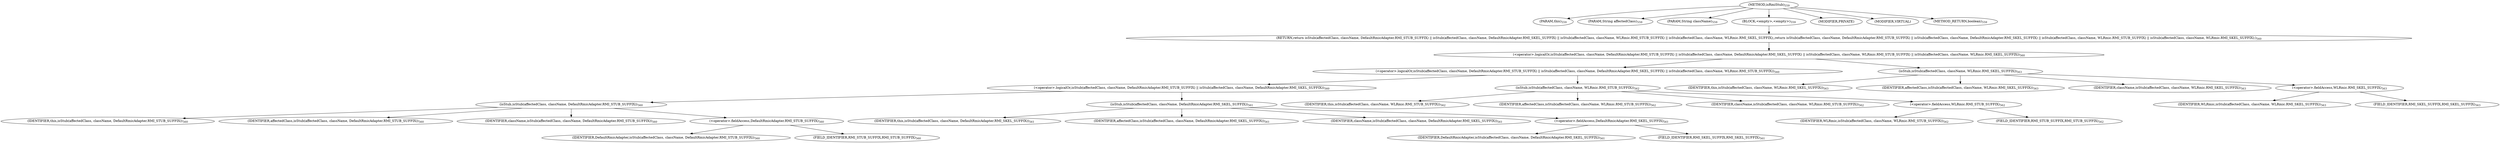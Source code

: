 digraph "isRmiStub" {  
"1379" [label = <(METHOD,isRmiStub)<SUB>559</SUB>> ]
"75" [label = <(PARAM,this)<SUB>559</SUB>> ]
"1380" [label = <(PARAM,String affectedClass)<SUB>559</SUB>> ]
"1381" [label = <(PARAM,String className)<SUB>559</SUB>> ]
"1382" [label = <(BLOCK,&lt;empty&gt;,&lt;empty&gt;)<SUB>559</SUB>> ]
"1383" [label = <(RETURN,return isStub(affectedClass, className, DefaultRmicAdapter.RMI_STUB_SUFFIX) || isStub(affectedClass, className, DefaultRmicAdapter.RMI_SKEL_SUFFIX) || isStub(affectedClass, className, WLRmic.RMI_STUB_SUFFIX) || isStub(affectedClass, className, WLRmic.RMI_SKEL_SUFFIX);,return isStub(affectedClass, className, DefaultRmicAdapter.RMI_STUB_SUFFIX) || isStub(affectedClass, className, DefaultRmicAdapter.RMI_SKEL_SUFFIX) || isStub(affectedClass, className, WLRmic.RMI_STUB_SUFFIX) || isStub(affectedClass, className, WLRmic.RMI_SKEL_SUFFIX);)<SUB>560</SUB>> ]
"1384" [label = <(&lt;operator&gt;.logicalOr,isStub(affectedClass, className, DefaultRmicAdapter.RMI_STUB_SUFFIX) || isStub(affectedClass, className, DefaultRmicAdapter.RMI_SKEL_SUFFIX) || isStub(affectedClass, className, WLRmic.RMI_STUB_SUFFIX) || isStub(affectedClass, className, WLRmic.RMI_SKEL_SUFFIX))<SUB>560</SUB>> ]
"1385" [label = <(&lt;operator&gt;.logicalOr,isStub(affectedClass, className, DefaultRmicAdapter.RMI_STUB_SUFFIX) || isStub(affectedClass, className, DefaultRmicAdapter.RMI_SKEL_SUFFIX) || isStub(affectedClass, className, WLRmic.RMI_STUB_SUFFIX))<SUB>560</SUB>> ]
"1386" [label = <(&lt;operator&gt;.logicalOr,isStub(affectedClass, className, DefaultRmicAdapter.RMI_STUB_SUFFIX) || isStub(affectedClass, className, DefaultRmicAdapter.RMI_SKEL_SUFFIX))<SUB>560</SUB>> ]
"1387" [label = <(isStub,isStub(affectedClass, className, DefaultRmicAdapter.RMI_STUB_SUFFIX))<SUB>560</SUB>> ]
"74" [label = <(IDENTIFIER,this,isStub(affectedClass, className, DefaultRmicAdapter.RMI_STUB_SUFFIX))<SUB>560</SUB>> ]
"1388" [label = <(IDENTIFIER,affectedClass,isStub(affectedClass, className, DefaultRmicAdapter.RMI_STUB_SUFFIX))<SUB>560</SUB>> ]
"1389" [label = <(IDENTIFIER,className,isStub(affectedClass, className, DefaultRmicAdapter.RMI_STUB_SUFFIX))<SUB>560</SUB>> ]
"1390" [label = <(&lt;operator&gt;.fieldAccess,DefaultRmicAdapter.RMI_STUB_SUFFIX)<SUB>560</SUB>> ]
"1391" [label = <(IDENTIFIER,DefaultRmicAdapter,isStub(affectedClass, className, DefaultRmicAdapter.RMI_STUB_SUFFIX))<SUB>560</SUB>> ]
"1392" [label = <(FIELD_IDENTIFIER,RMI_STUB_SUFFIX,RMI_STUB_SUFFIX)<SUB>560</SUB>> ]
"1393" [label = <(isStub,isStub(affectedClass, className, DefaultRmicAdapter.RMI_SKEL_SUFFIX))<SUB>561</SUB>> ]
"76" [label = <(IDENTIFIER,this,isStub(affectedClass, className, DefaultRmicAdapter.RMI_SKEL_SUFFIX))<SUB>561</SUB>> ]
"1394" [label = <(IDENTIFIER,affectedClass,isStub(affectedClass, className, DefaultRmicAdapter.RMI_SKEL_SUFFIX))<SUB>561</SUB>> ]
"1395" [label = <(IDENTIFIER,className,isStub(affectedClass, className, DefaultRmicAdapter.RMI_SKEL_SUFFIX))<SUB>561</SUB>> ]
"1396" [label = <(&lt;operator&gt;.fieldAccess,DefaultRmicAdapter.RMI_SKEL_SUFFIX)<SUB>561</SUB>> ]
"1397" [label = <(IDENTIFIER,DefaultRmicAdapter,isStub(affectedClass, className, DefaultRmicAdapter.RMI_SKEL_SUFFIX))<SUB>561</SUB>> ]
"1398" [label = <(FIELD_IDENTIFIER,RMI_SKEL_SUFFIX,RMI_SKEL_SUFFIX)<SUB>561</SUB>> ]
"1399" [label = <(isStub,isStub(affectedClass, className, WLRmic.RMI_STUB_SUFFIX))<SUB>562</SUB>> ]
"77" [label = <(IDENTIFIER,this,isStub(affectedClass, className, WLRmic.RMI_STUB_SUFFIX))<SUB>562</SUB>> ]
"1400" [label = <(IDENTIFIER,affectedClass,isStub(affectedClass, className, WLRmic.RMI_STUB_SUFFIX))<SUB>562</SUB>> ]
"1401" [label = <(IDENTIFIER,className,isStub(affectedClass, className, WLRmic.RMI_STUB_SUFFIX))<SUB>562</SUB>> ]
"1402" [label = <(&lt;operator&gt;.fieldAccess,WLRmic.RMI_STUB_SUFFIX)<SUB>562</SUB>> ]
"1403" [label = <(IDENTIFIER,WLRmic,isStub(affectedClass, className, WLRmic.RMI_STUB_SUFFIX))<SUB>562</SUB>> ]
"1404" [label = <(FIELD_IDENTIFIER,RMI_STUB_SUFFIX,RMI_STUB_SUFFIX)<SUB>562</SUB>> ]
"1405" [label = <(isStub,isStub(affectedClass, className, WLRmic.RMI_SKEL_SUFFIX))<SUB>563</SUB>> ]
"78" [label = <(IDENTIFIER,this,isStub(affectedClass, className, WLRmic.RMI_SKEL_SUFFIX))<SUB>563</SUB>> ]
"1406" [label = <(IDENTIFIER,affectedClass,isStub(affectedClass, className, WLRmic.RMI_SKEL_SUFFIX))<SUB>563</SUB>> ]
"1407" [label = <(IDENTIFIER,className,isStub(affectedClass, className, WLRmic.RMI_SKEL_SUFFIX))<SUB>563</SUB>> ]
"1408" [label = <(&lt;operator&gt;.fieldAccess,WLRmic.RMI_SKEL_SUFFIX)<SUB>563</SUB>> ]
"1409" [label = <(IDENTIFIER,WLRmic,isStub(affectedClass, className, WLRmic.RMI_SKEL_SUFFIX))<SUB>563</SUB>> ]
"1410" [label = <(FIELD_IDENTIFIER,RMI_SKEL_SUFFIX,RMI_SKEL_SUFFIX)<SUB>563</SUB>> ]
"1411" [label = <(MODIFIER,PRIVATE)> ]
"1412" [label = <(MODIFIER,VIRTUAL)> ]
"1413" [label = <(METHOD_RETURN,boolean)<SUB>559</SUB>> ]
  "1379" -> "75" 
  "1379" -> "1380" 
  "1379" -> "1381" 
  "1379" -> "1382" 
  "1379" -> "1411" 
  "1379" -> "1412" 
  "1379" -> "1413" 
  "1382" -> "1383" 
  "1383" -> "1384" 
  "1384" -> "1385" 
  "1384" -> "1405" 
  "1385" -> "1386" 
  "1385" -> "1399" 
  "1386" -> "1387" 
  "1386" -> "1393" 
  "1387" -> "74" 
  "1387" -> "1388" 
  "1387" -> "1389" 
  "1387" -> "1390" 
  "1390" -> "1391" 
  "1390" -> "1392" 
  "1393" -> "76" 
  "1393" -> "1394" 
  "1393" -> "1395" 
  "1393" -> "1396" 
  "1396" -> "1397" 
  "1396" -> "1398" 
  "1399" -> "77" 
  "1399" -> "1400" 
  "1399" -> "1401" 
  "1399" -> "1402" 
  "1402" -> "1403" 
  "1402" -> "1404" 
  "1405" -> "78" 
  "1405" -> "1406" 
  "1405" -> "1407" 
  "1405" -> "1408" 
  "1408" -> "1409" 
  "1408" -> "1410" 
}
